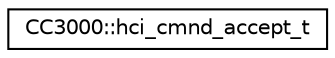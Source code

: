 digraph "Graphical Class Hierarchy"
{
  edge [fontname="Helvetica",fontsize="10",labelfontname="Helvetica",labelfontsize="10"];
  node [fontname="Helvetica",fontsize="10",shape=record];
  rankdir="LR";
  Node1 [label="CC3000::hci_cmnd_accept_t",height=0.2,width=0.4,color="black", fillcolor="white", style="filled",URL="$dd/d4c/structCC3000_1_1hci__cmnd__accept__t.html"];
}
